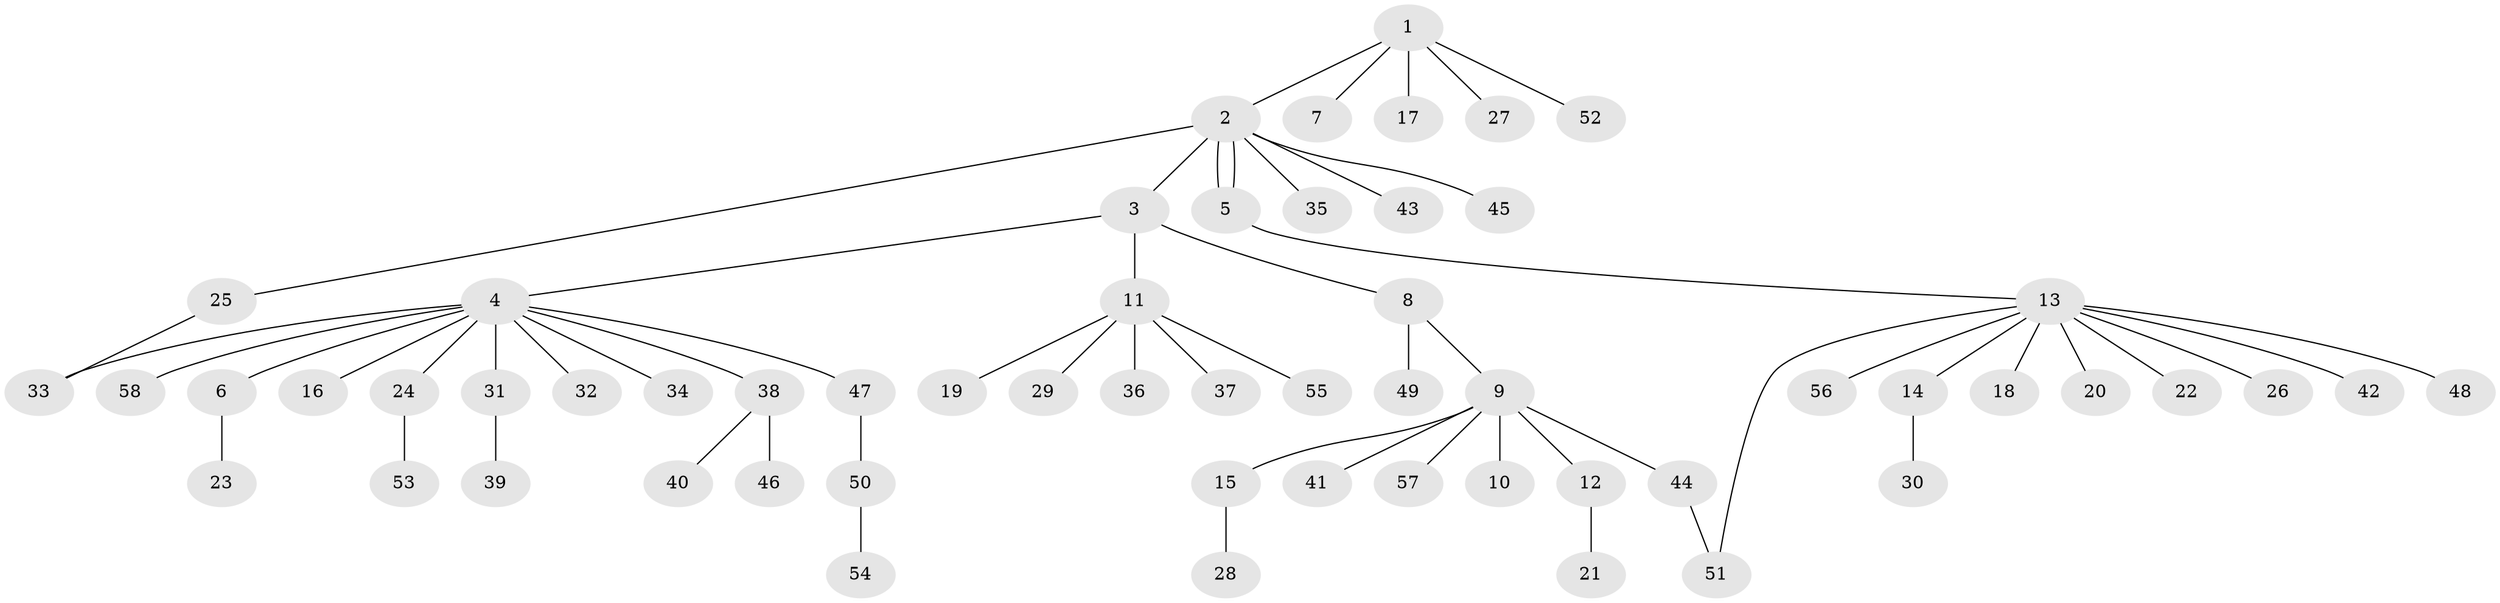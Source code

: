 // coarse degree distribution, {4: 0.023809523809523808, 7: 0.023809523809523808, 8: 0.023809523809523808, 10: 0.047619047619047616, 3: 0.023809523809523808, 1: 0.7142857142857143, 2: 0.11904761904761904, 6: 0.023809523809523808}
// Generated by graph-tools (version 1.1) at 2025/41/03/06/25 10:41:50]
// undirected, 58 vertices, 60 edges
graph export_dot {
graph [start="1"]
  node [color=gray90,style=filled];
  1;
  2;
  3;
  4;
  5;
  6;
  7;
  8;
  9;
  10;
  11;
  12;
  13;
  14;
  15;
  16;
  17;
  18;
  19;
  20;
  21;
  22;
  23;
  24;
  25;
  26;
  27;
  28;
  29;
  30;
  31;
  32;
  33;
  34;
  35;
  36;
  37;
  38;
  39;
  40;
  41;
  42;
  43;
  44;
  45;
  46;
  47;
  48;
  49;
  50;
  51;
  52;
  53;
  54;
  55;
  56;
  57;
  58;
  1 -- 2;
  1 -- 7;
  1 -- 17;
  1 -- 27;
  1 -- 52;
  2 -- 3;
  2 -- 5;
  2 -- 5;
  2 -- 25;
  2 -- 35;
  2 -- 43;
  2 -- 45;
  3 -- 4;
  3 -- 8;
  3 -- 11;
  4 -- 6;
  4 -- 16;
  4 -- 24;
  4 -- 31;
  4 -- 32;
  4 -- 33;
  4 -- 34;
  4 -- 38;
  4 -- 47;
  4 -- 58;
  5 -- 13;
  6 -- 23;
  8 -- 9;
  8 -- 49;
  9 -- 10;
  9 -- 12;
  9 -- 15;
  9 -- 41;
  9 -- 44;
  9 -- 57;
  11 -- 19;
  11 -- 29;
  11 -- 36;
  11 -- 37;
  11 -- 55;
  12 -- 21;
  13 -- 14;
  13 -- 18;
  13 -- 20;
  13 -- 22;
  13 -- 26;
  13 -- 42;
  13 -- 48;
  13 -- 51;
  13 -- 56;
  14 -- 30;
  15 -- 28;
  24 -- 53;
  25 -- 33;
  31 -- 39;
  38 -- 40;
  38 -- 46;
  44 -- 51;
  47 -- 50;
  50 -- 54;
}
